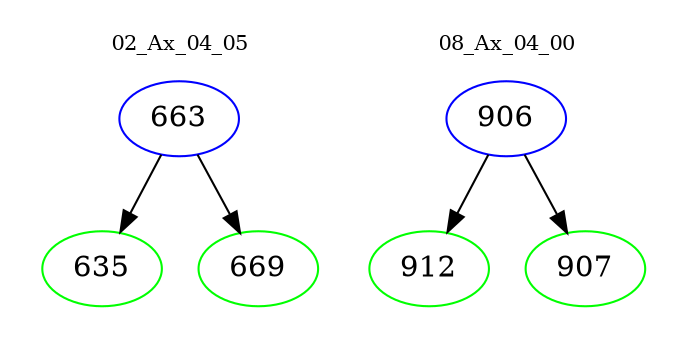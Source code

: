 digraph{
subgraph cluster_0 {
color = white
label = "02_Ax_04_05";
fontsize=10;
T0_663 [label="663", color="blue"]
T0_663 -> T0_635 [color="black"]
T0_635 [label="635", color="green"]
T0_663 -> T0_669 [color="black"]
T0_669 [label="669", color="green"]
}
subgraph cluster_1 {
color = white
label = "08_Ax_04_00";
fontsize=10;
T1_906 [label="906", color="blue"]
T1_906 -> T1_912 [color="black"]
T1_912 [label="912", color="green"]
T1_906 -> T1_907 [color="black"]
T1_907 [label="907", color="green"]
}
}
